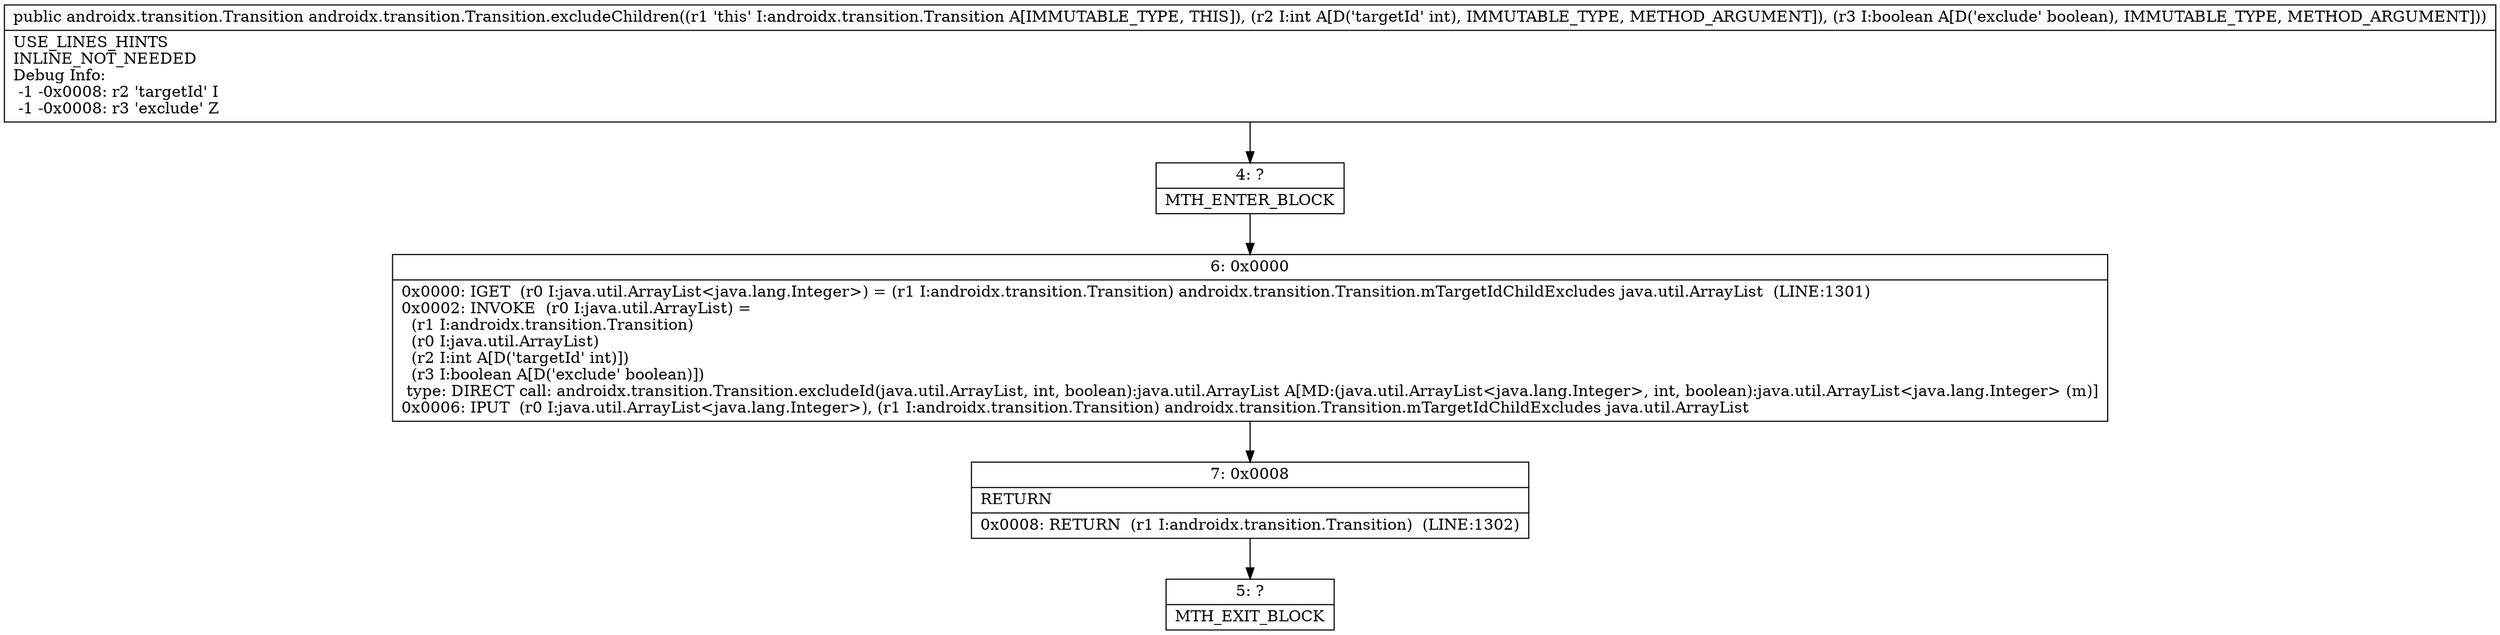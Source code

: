 digraph "CFG forandroidx.transition.Transition.excludeChildren(IZ)Landroidx\/transition\/Transition;" {
Node_4 [shape=record,label="{4\:\ ?|MTH_ENTER_BLOCK\l}"];
Node_6 [shape=record,label="{6\:\ 0x0000|0x0000: IGET  (r0 I:java.util.ArrayList\<java.lang.Integer\>) = (r1 I:androidx.transition.Transition) androidx.transition.Transition.mTargetIdChildExcludes java.util.ArrayList  (LINE:1301)\l0x0002: INVOKE  (r0 I:java.util.ArrayList) = \l  (r1 I:androidx.transition.Transition)\l  (r0 I:java.util.ArrayList)\l  (r2 I:int A[D('targetId' int)])\l  (r3 I:boolean A[D('exclude' boolean)])\l type: DIRECT call: androidx.transition.Transition.excludeId(java.util.ArrayList, int, boolean):java.util.ArrayList A[MD:(java.util.ArrayList\<java.lang.Integer\>, int, boolean):java.util.ArrayList\<java.lang.Integer\> (m)]\l0x0006: IPUT  (r0 I:java.util.ArrayList\<java.lang.Integer\>), (r1 I:androidx.transition.Transition) androidx.transition.Transition.mTargetIdChildExcludes java.util.ArrayList \l}"];
Node_7 [shape=record,label="{7\:\ 0x0008|RETURN\l|0x0008: RETURN  (r1 I:androidx.transition.Transition)  (LINE:1302)\l}"];
Node_5 [shape=record,label="{5\:\ ?|MTH_EXIT_BLOCK\l}"];
MethodNode[shape=record,label="{public androidx.transition.Transition androidx.transition.Transition.excludeChildren((r1 'this' I:androidx.transition.Transition A[IMMUTABLE_TYPE, THIS]), (r2 I:int A[D('targetId' int), IMMUTABLE_TYPE, METHOD_ARGUMENT]), (r3 I:boolean A[D('exclude' boolean), IMMUTABLE_TYPE, METHOD_ARGUMENT]))  | USE_LINES_HINTS\lINLINE_NOT_NEEDED\lDebug Info:\l  \-1 \-0x0008: r2 'targetId' I\l  \-1 \-0x0008: r3 'exclude' Z\l}"];
MethodNode -> Node_4;Node_4 -> Node_6;
Node_6 -> Node_7;
Node_7 -> Node_5;
}

